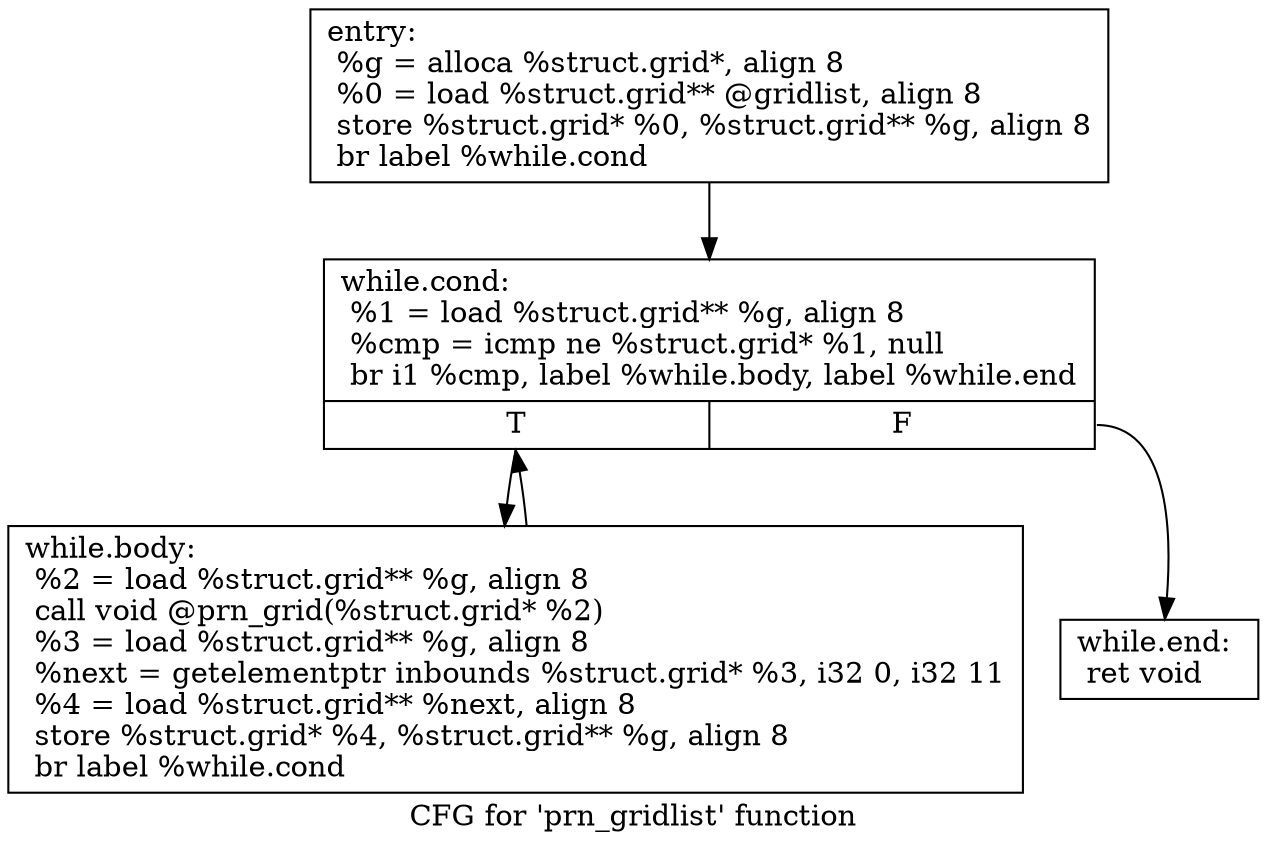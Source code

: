 digraph "CFG for 'prn_gridlist' function" {
	label="CFG for 'prn_gridlist' function";

	Node0x5ec0440 [shape=record,label="{entry:\l  %g = alloca %struct.grid*, align 8\l  %0 = load %struct.grid** @gridlist, align 8\l  store %struct.grid* %0, %struct.grid** %g, align 8\l  br label %while.cond\l}"];
	Node0x5ec0440 -> Node0x5ec0490;
	Node0x5ec0490 [shape=record,label="{while.cond:                                       \l  %1 = load %struct.grid** %g, align 8\l  %cmp = icmp ne %struct.grid* %1, null\l  br i1 %cmp, label %while.body, label %while.end\l|{<s0>T|<s1>F}}"];
	Node0x5ec0490:s0 -> Node0x5ec04e0;
	Node0x5ec0490:s1 -> Node0x5ec0530;
	Node0x5ec04e0 [shape=record,label="{while.body:                                       \l  %2 = load %struct.grid** %g, align 8\l  call void @prn_grid(%struct.grid* %2)\l  %3 = load %struct.grid** %g, align 8\l  %next = getelementptr inbounds %struct.grid* %3, i32 0, i32 11\l  %4 = load %struct.grid** %next, align 8\l  store %struct.grid* %4, %struct.grid** %g, align 8\l  br label %while.cond\l}"];
	Node0x5ec04e0 -> Node0x5ec0490;
	Node0x5ec0530 [shape=record,label="{while.end:                                        \l  ret void\l}"];
}
